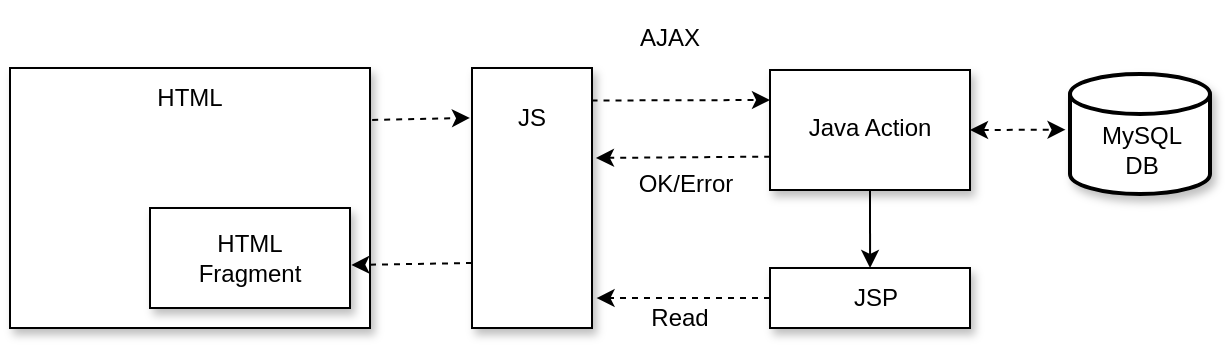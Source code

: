 <mxfile compressed="false" version="20.3.0" type="device">
  <diagram name="Page-1" id="9f46799a-70d6-7492-0946-bef42562c5a5">
    <mxGraphModel dx="946" dy="599" grid="1" gridSize="10" guides="1" tooltips="1" connect="1" arrows="1" fold="1" page="1" pageScale="1" pageWidth="1100" pageHeight="850" background="none" math="0" shadow="0">
      <root>
        <mxCell id="0" />
        <mxCell id="1" parent="0" />
        <mxCell id="GSSDi0KNIpRahHeWXHaw-2" value="" style="html=1;shadow=1;" parent="1" vertex="1">
          <mxGeometry x="351" y="180" width="60" height="130" as="geometry" />
        </mxCell>
        <mxCell id="GSSDi0KNIpRahHeWXHaw-3" value="" style="html=1;shadow=1;" parent="1" vertex="1">
          <mxGeometry x="500" y="181" width="100" height="60" as="geometry" />
        </mxCell>
        <mxCell id="GSSDi0KNIpRahHeWXHaw-5" value="" style="html=1;shadow=1;" parent="1" vertex="1">
          <mxGeometry x="500" y="280" width="100" height="30" as="geometry" />
        </mxCell>
        <mxCell id="GSSDi0KNIpRahHeWXHaw-7" value="" style="group" parent="1" vertex="1" connectable="0">
          <mxGeometry x="120" y="180" width="180" height="130" as="geometry" />
        </mxCell>
        <mxCell id="GSSDi0KNIpRahHeWXHaw-1" value="" style="html=1;shadow=1;" parent="GSSDi0KNIpRahHeWXHaw-7" vertex="1">
          <mxGeometry width="180" height="130" as="geometry" />
        </mxCell>
        <mxCell id="GSSDi0KNIpRahHeWXHaw-6" value="" style="html=1;shadow=1;" parent="GSSDi0KNIpRahHeWXHaw-7" vertex="1">
          <mxGeometry x="70" y="70" width="100" height="50" as="geometry" />
        </mxCell>
        <mxCell id="GSSDi0KNIpRahHeWXHaw-12" value="HTML" style="text;html=1;strokeColor=none;fillColor=none;align=center;verticalAlign=middle;whiteSpace=wrap;rounded=0;shadow=1;" parent="GSSDi0KNIpRahHeWXHaw-7" vertex="1">
          <mxGeometry x="70" width="40" height="30" as="geometry" />
        </mxCell>
        <mxCell id="GSSDi0KNIpRahHeWXHaw-13" value="HTML&lt;br&gt;Fragment" style="text;html=1;strokeColor=none;fillColor=none;align=center;verticalAlign=middle;whiteSpace=wrap;rounded=0;shadow=1;" parent="GSSDi0KNIpRahHeWXHaw-7" vertex="1">
          <mxGeometry x="100" y="80" width="40" height="30" as="geometry" />
        </mxCell>
        <mxCell id="GSSDi0KNIpRahHeWXHaw-9" value="Java Action" style="text;html=1;strokeColor=none;fillColor=none;align=center;verticalAlign=middle;whiteSpace=wrap;rounded=0;shadow=1;" parent="1" vertex="1">
          <mxGeometry x="505" y="195" width="90" height="30" as="geometry" />
        </mxCell>
        <mxCell id="GSSDi0KNIpRahHeWXHaw-10" value="JSP" style="text;html=1;strokeColor=none;fillColor=none;align=center;verticalAlign=middle;whiteSpace=wrap;rounded=0;shadow=1;" parent="1" vertex="1">
          <mxGeometry x="508" y="280" width="90" height="30" as="geometry" />
        </mxCell>
        <mxCell id="GSSDi0KNIpRahHeWXHaw-17" style="edgeStyle=none;rounded=0;orthogonalLoop=1;jettySize=auto;html=1;entryX=0;entryY=0.25;entryDx=0;entryDy=0;exitX=0.996;exitY=0.125;exitDx=0;exitDy=0;exitPerimeter=0;dashed=1;" parent="1" source="GSSDi0KNIpRahHeWXHaw-2" target="GSSDi0KNIpRahHeWXHaw-3" edge="1">
          <mxGeometry relative="1" as="geometry">
            <mxPoint x="440" y="200" as="sourcePoint" />
          </mxGeometry>
        </mxCell>
        <mxCell id="GSSDi0KNIpRahHeWXHaw-11" value="JS" style="text;html=1;strokeColor=none;fillColor=none;align=center;verticalAlign=middle;whiteSpace=wrap;rounded=0;shadow=1;" parent="1" vertex="1">
          <mxGeometry x="370" y="190" width="22" height="30" as="geometry" />
        </mxCell>
        <mxCell id="GSSDi0KNIpRahHeWXHaw-14" value="" style="orthogonalLoop=1;jettySize=auto;html=1;rounded=0;exitX=1.006;exitY=0.2;exitDx=0;exitDy=0;exitPerimeter=0;entryX=-0.017;entryY=0.192;entryDx=0;entryDy=0;entryPerimeter=0;dashed=1;" parent="1" source="GSSDi0KNIpRahHeWXHaw-1" target="GSSDi0KNIpRahHeWXHaw-2" edge="1">
          <mxGeometry width="80" relative="1" as="geometry">
            <mxPoint x="550" y="290" as="sourcePoint" />
            <mxPoint x="630" y="290" as="targetPoint" />
          </mxGeometry>
        </mxCell>
        <mxCell id="GSSDi0KNIpRahHeWXHaw-15" value="" style="orthogonalLoop=1;jettySize=auto;html=1;rounded=0;exitX=0;exitY=0.75;exitDx=0;exitDy=0;entryX=1.007;entryY=0.57;entryDx=0;entryDy=0;dashed=1;entryPerimeter=0;" parent="1" source="GSSDi0KNIpRahHeWXHaw-2" target="GSSDi0KNIpRahHeWXHaw-6" edge="1">
          <mxGeometry width="80" relative="1" as="geometry">
            <mxPoint x="311.08" y="216" as="sourcePoint" />
            <mxPoint x="378.98" y="214.96" as="targetPoint" />
          </mxGeometry>
        </mxCell>
        <mxCell id="GSSDi0KNIpRahHeWXHaw-16" value="" style="orthogonalLoop=1;jettySize=auto;html=1;rounded=0;exitX=0.001;exitY=0.722;exitDx=0;exitDy=0;entryX=1.033;entryY=0.346;entryDx=0;entryDy=0;entryPerimeter=0;dashed=1;exitPerimeter=0;" parent="1" source="GSSDi0KNIpRahHeWXHaw-3" target="GSSDi0KNIpRahHeWXHaw-2" edge="1">
          <mxGeometry width="80" relative="1" as="geometry">
            <mxPoint x="389.0" y="245.52" as="sourcePoint" />
            <mxPoint x="456.9" y="244.48" as="targetPoint" />
          </mxGeometry>
        </mxCell>
        <mxCell id="GSSDi0KNIpRahHeWXHaw-18" value="" style="orthogonalLoop=1;jettySize=auto;html=1;rounded=0;entryX=1.038;entryY=0.885;entryDx=0;entryDy=0;entryPerimeter=0;dashed=1;" parent="1" target="GSSDi0KNIpRahHeWXHaw-2" edge="1">
          <mxGeometry width="80" relative="1" as="geometry">
            <mxPoint x="500" y="295" as="sourcePoint" />
            <mxPoint x="436.98" y="294.82" as="targetPoint" />
          </mxGeometry>
        </mxCell>
        <mxCell id="GSSDi0KNIpRahHeWXHaw-19" value="" style="orthogonalLoop=1;jettySize=auto;html=1;rounded=0;exitX=0.5;exitY=1;exitDx=0;exitDy=0;entryX=0.467;entryY=0;entryDx=0;entryDy=0;entryPerimeter=0;" parent="1" source="GSSDi0KNIpRahHeWXHaw-3" target="GSSDi0KNIpRahHeWXHaw-10" edge="1">
          <mxGeometry width="80" relative="1" as="geometry">
            <mxPoint x="510" y="235" as="sourcePoint" />
            <mxPoint x="441.98" y="234.98" as="targetPoint" />
          </mxGeometry>
        </mxCell>
        <mxCell id="GSSDi0KNIpRahHeWXHaw-20" style="edgeStyle=none;rounded=0;orthogonalLoop=1;jettySize=auto;html=1;entryX=-0.032;entryY=0.464;entryDx=0;entryDy=0;exitX=1;exitY=0.5;exitDx=0;exitDy=0;entryPerimeter=0;startArrow=classic;startFill=1;dashed=1;" parent="1" source="GSSDi0KNIpRahHeWXHaw-3" target="GSSDi0KNIpRahHeWXHaw-4" edge="1">
          <mxGeometry relative="1" as="geometry">
            <mxPoint x="620" y="210.56" as="sourcePoint" />
            <mxPoint x="689.52" y="209.44" as="targetPoint" />
          </mxGeometry>
        </mxCell>
        <mxCell id="GSSDi0KNIpRahHeWXHaw-21" value="AJAX" style="text;html=1;strokeColor=none;fillColor=none;align=center;verticalAlign=middle;whiteSpace=wrap;rounded=0;shadow=1;" parent="1" vertex="1">
          <mxGeometry x="420" y="150" width="60" height="30" as="geometry" />
        </mxCell>
        <mxCell id="GSSDi0KNIpRahHeWXHaw-22" value="OK/Error" style="text;html=1;strokeColor=none;fillColor=none;align=center;verticalAlign=middle;whiteSpace=wrap;rounded=0;shadow=1;" parent="1" vertex="1">
          <mxGeometry x="408" y="218" width="100" height="40" as="geometry" />
        </mxCell>
        <mxCell id="GSSDi0KNIpRahHeWXHaw-23" value="Read" style="text;html=1;strokeColor=none;fillColor=none;align=center;verticalAlign=middle;whiteSpace=wrap;rounded=0;shadow=1;" parent="1" vertex="1">
          <mxGeometry x="405" y="295" width="100" height="20" as="geometry" />
        </mxCell>
        <mxCell id="GSSDi0KNIpRahHeWXHaw-24" value="" style="group" parent="1" vertex="1" connectable="0">
          <mxGeometry x="650" y="183" width="70" height="60" as="geometry" />
        </mxCell>
        <mxCell id="GSSDi0KNIpRahHeWXHaw-4" value="" style="strokeWidth=2;html=1;shape=mxgraph.flowchart.database;whiteSpace=wrap;shadow=1;" parent="GSSDi0KNIpRahHeWXHaw-24" vertex="1">
          <mxGeometry width="70" height="60" as="geometry" />
        </mxCell>
        <mxCell id="GSSDi0KNIpRahHeWXHaw-8" value="MySQL DB" style="text;html=1;strokeColor=none;fillColor=none;align=center;verticalAlign=middle;whiteSpace=wrap;rounded=0;shadow=1;" parent="GSSDi0KNIpRahHeWXHaw-24" vertex="1">
          <mxGeometry x="6" y="23" width="60" height="30" as="geometry" />
        </mxCell>
      </root>
    </mxGraphModel>
  </diagram>
</mxfile>

